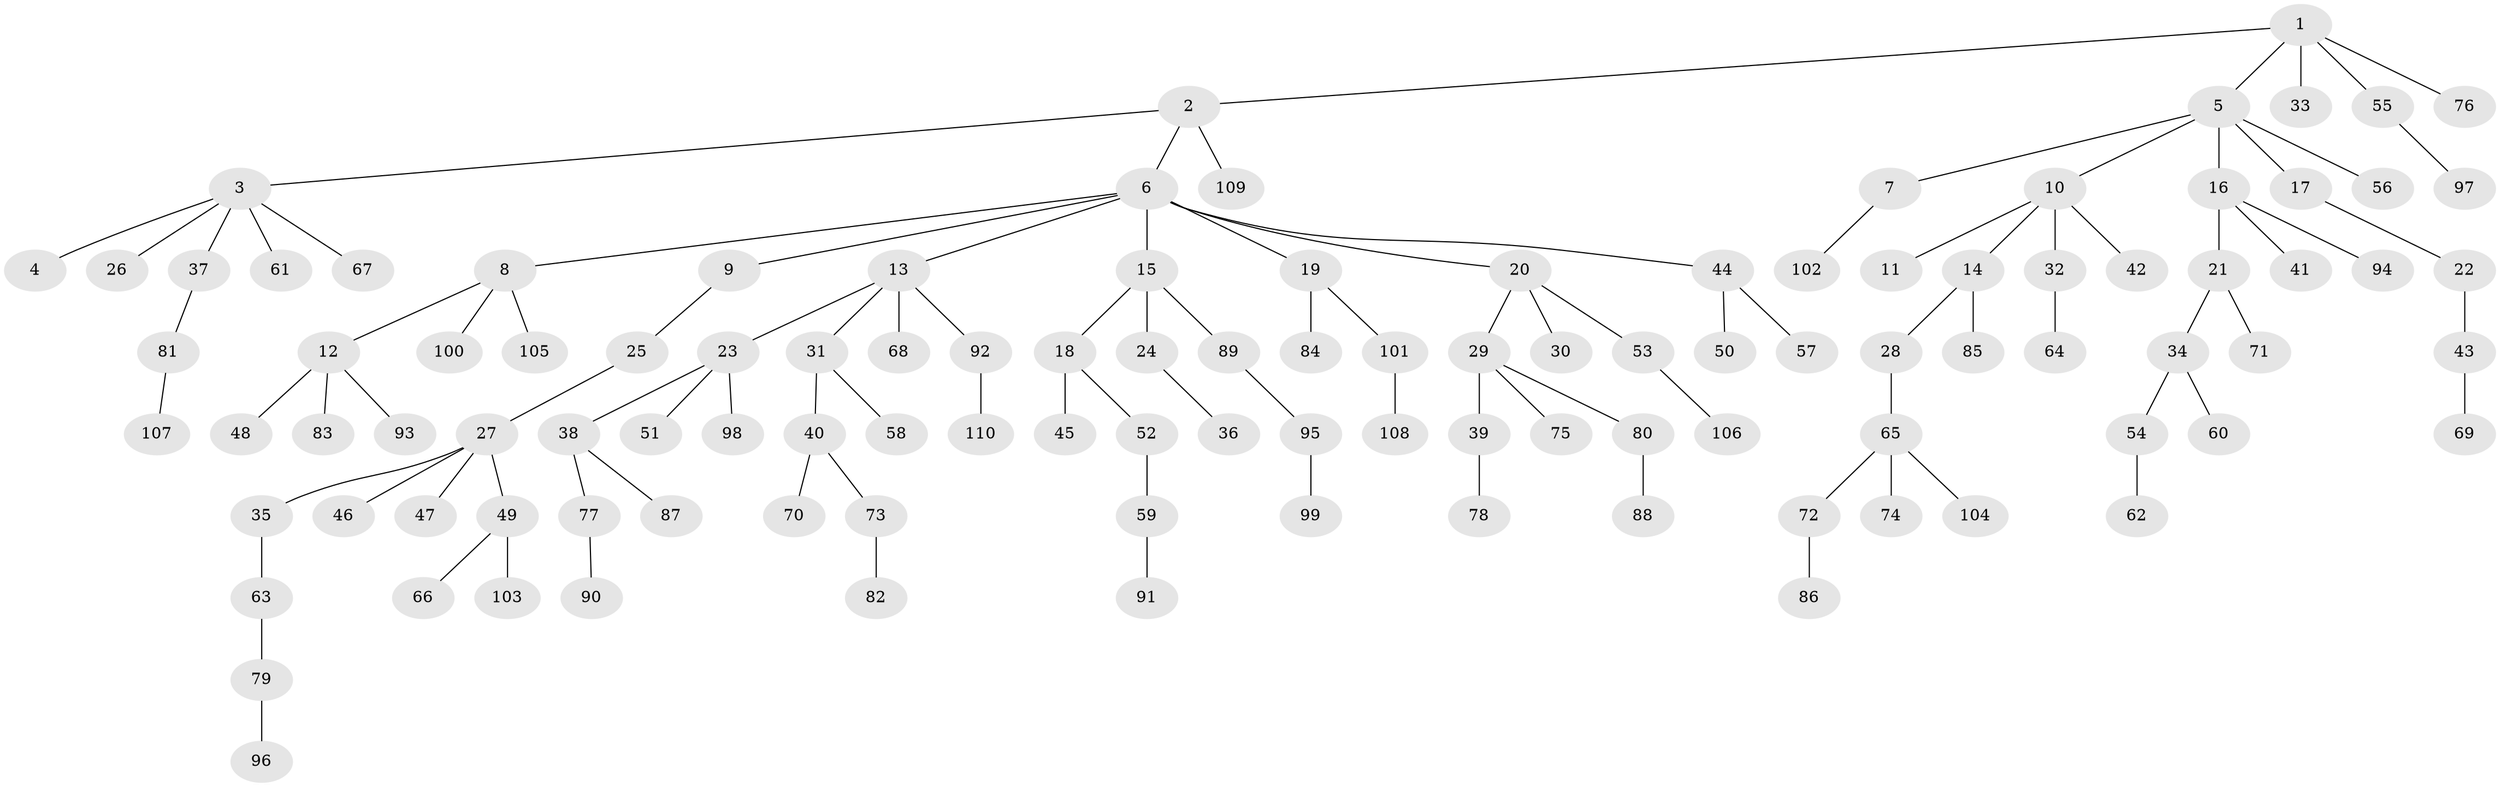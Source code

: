 // Generated by graph-tools (version 1.1) at 2025/02/03/09/25 03:02:18]
// undirected, 110 vertices, 109 edges
graph export_dot {
graph [start="1"]
  node [color=gray90,style=filled];
  1;
  2;
  3;
  4;
  5;
  6;
  7;
  8;
  9;
  10;
  11;
  12;
  13;
  14;
  15;
  16;
  17;
  18;
  19;
  20;
  21;
  22;
  23;
  24;
  25;
  26;
  27;
  28;
  29;
  30;
  31;
  32;
  33;
  34;
  35;
  36;
  37;
  38;
  39;
  40;
  41;
  42;
  43;
  44;
  45;
  46;
  47;
  48;
  49;
  50;
  51;
  52;
  53;
  54;
  55;
  56;
  57;
  58;
  59;
  60;
  61;
  62;
  63;
  64;
  65;
  66;
  67;
  68;
  69;
  70;
  71;
  72;
  73;
  74;
  75;
  76;
  77;
  78;
  79;
  80;
  81;
  82;
  83;
  84;
  85;
  86;
  87;
  88;
  89;
  90;
  91;
  92;
  93;
  94;
  95;
  96;
  97;
  98;
  99;
  100;
  101;
  102;
  103;
  104;
  105;
  106;
  107;
  108;
  109;
  110;
  1 -- 2;
  1 -- 5;
  1 -- 33;
  1 -- 55;
  1 -- 76;
  2 -- 3;
  2 -- 6;
  2 -- 109;
  3 -- 4;
  3 -- 26;
  3 -- 37;
  3 -- 61;
  3 -- 67;
  5 -- 7;
  5 -- 10;
  5 -- 16;
  5 -- 17;
  5 -- 56;
  6 -- 8;
  6 -- 9;
  6 -- 13;
  6 -- 15;
  6 -- 19;
  6 -- 20;
  6 -- 44;
  7 -- 102;
  8 -- 12;
  8 -- 100;
  8 -- 105;
  9 -- 25;
  10 -- 11;
  10 -- 14;
  10 -- 32;
  10 -- 42;
  12 -- 48;
  12 -- 83;
  12 -- 93;
  13 -- 23;
  13 -- 31;
  13 -- 68;
  13 -- 92;
  14 -- 28;
  14 -- 85;
  15 -- 18;
  15 -- 24;
  15 -- 89;
  16 -- 21;
  16 -- 41;
  16 -- 94;
  17 -- 22;
  18 -- 45;
  18 -- 52;
  19 -- 84;
  19 -- 101;
  20 -- 29;
  20 -- 30;
  20 -- 53;
  21 -- 34;
  21 -- 71;
  22 -- 43;
  23 -- 38;
  23 -- 51;
  23 -- 98;
  24 -- 36;
  25 -- 27;
  27 -- 35;
  27 -- 46;
  27 -- 47;
  27 -- 49;
  28 -- 65;
  29 -- 39;
  29 -- 75;
  29 -- 80;
  31 -- 40;
  31 -- 58;
  32 -- 64;
  34 -- 54;
  34 -- 60;
  35 -- 63;
  37 -- 81;
  38 -- 77;
  38 -- 87;
  39 -- 78;
  40 -- 70;
  40 -- 73;
  43 -- 69;
  44 -- 50;
  44 -- 57;
  49 -- 66;
  49 -- 103;
  52 -- 59;
  53 -- 106;
  54 -- 62;
  55 -- 97;
  59 -- 91;
  63 -- 79;
  65 -- 72;
  65 -- 74;
  65 -- 104;
  72 -- 86;
  73 -- 82;
  77 -- 90;
  79 -- 96;
  80 -- 88;
  81 -- 107;
  89 -- 95;
  92 -- 110;
  95 -- 99;
  101 -- 108;
}
